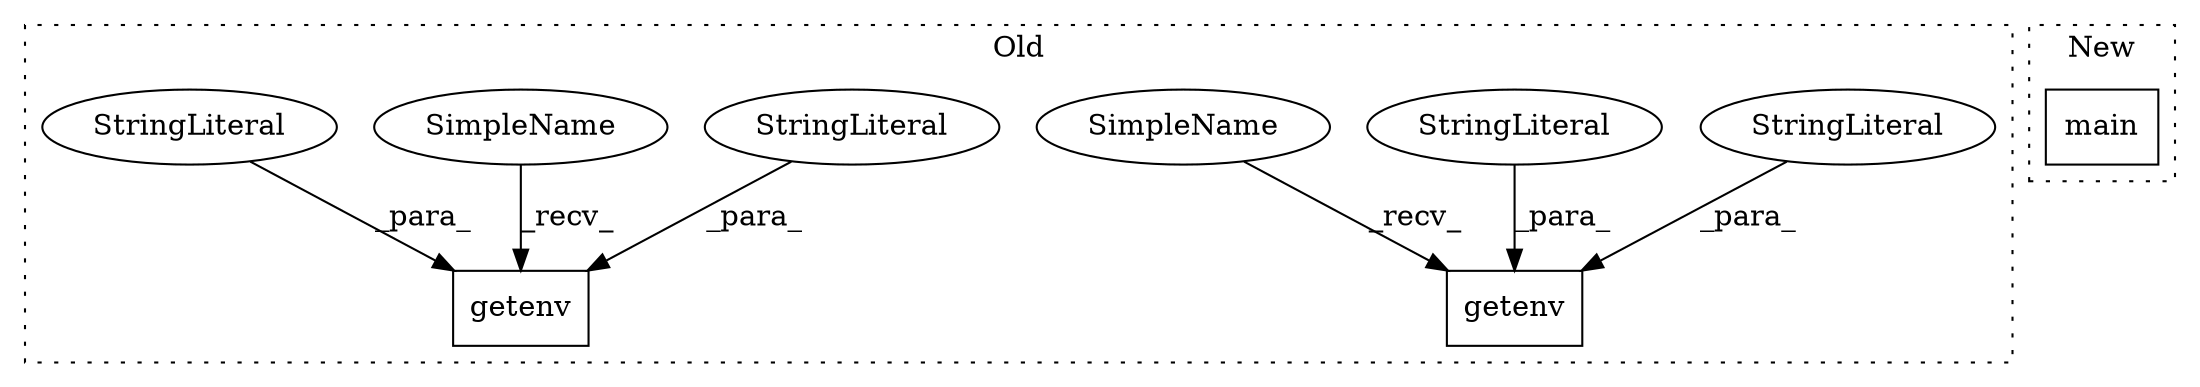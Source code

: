 digraph G {
subgraph cluster0 {
1 [label="getenv" a="32" s="297,340" l="7,1" shape="box"];
3 [label="getenv" a="32" s="234,268" l="7,1" shape="box"];
4 [label="StringLiteral" a="45" s="304" l="20" shape="ellipse"];
5 [label="StringLiteral" a="45" s="325" l="15" shape="ellipse"];
6 [label="StringLiteral" a="45" s="257" l="11" shape="ellipse"];
7 [label="StringLiteral" a="45" s="241" l="15" shape="ellipse"];
8 [label="SimpleName" a="42" s="294" l="2" shape="ellipse"];
9 [label="SimpleName" a="42" s="231" l="2" shape="ellipse"];
label = "Old";
style="dotted";
}
subgraph cluster1 {
2 [label="main" a="32" s="132,154" l="5,1" shape="box"];
label = "New";
style="dotted";
}
4 -> 1 [label="_para_"];
5 -> 1 [label="_para_"];
6 -> 3 [label="_para_"];
7 -> 3 [label="_para_"];
8 -> 1 [label="_recv_"];
9 -> 3 [label="_recv_"];
}